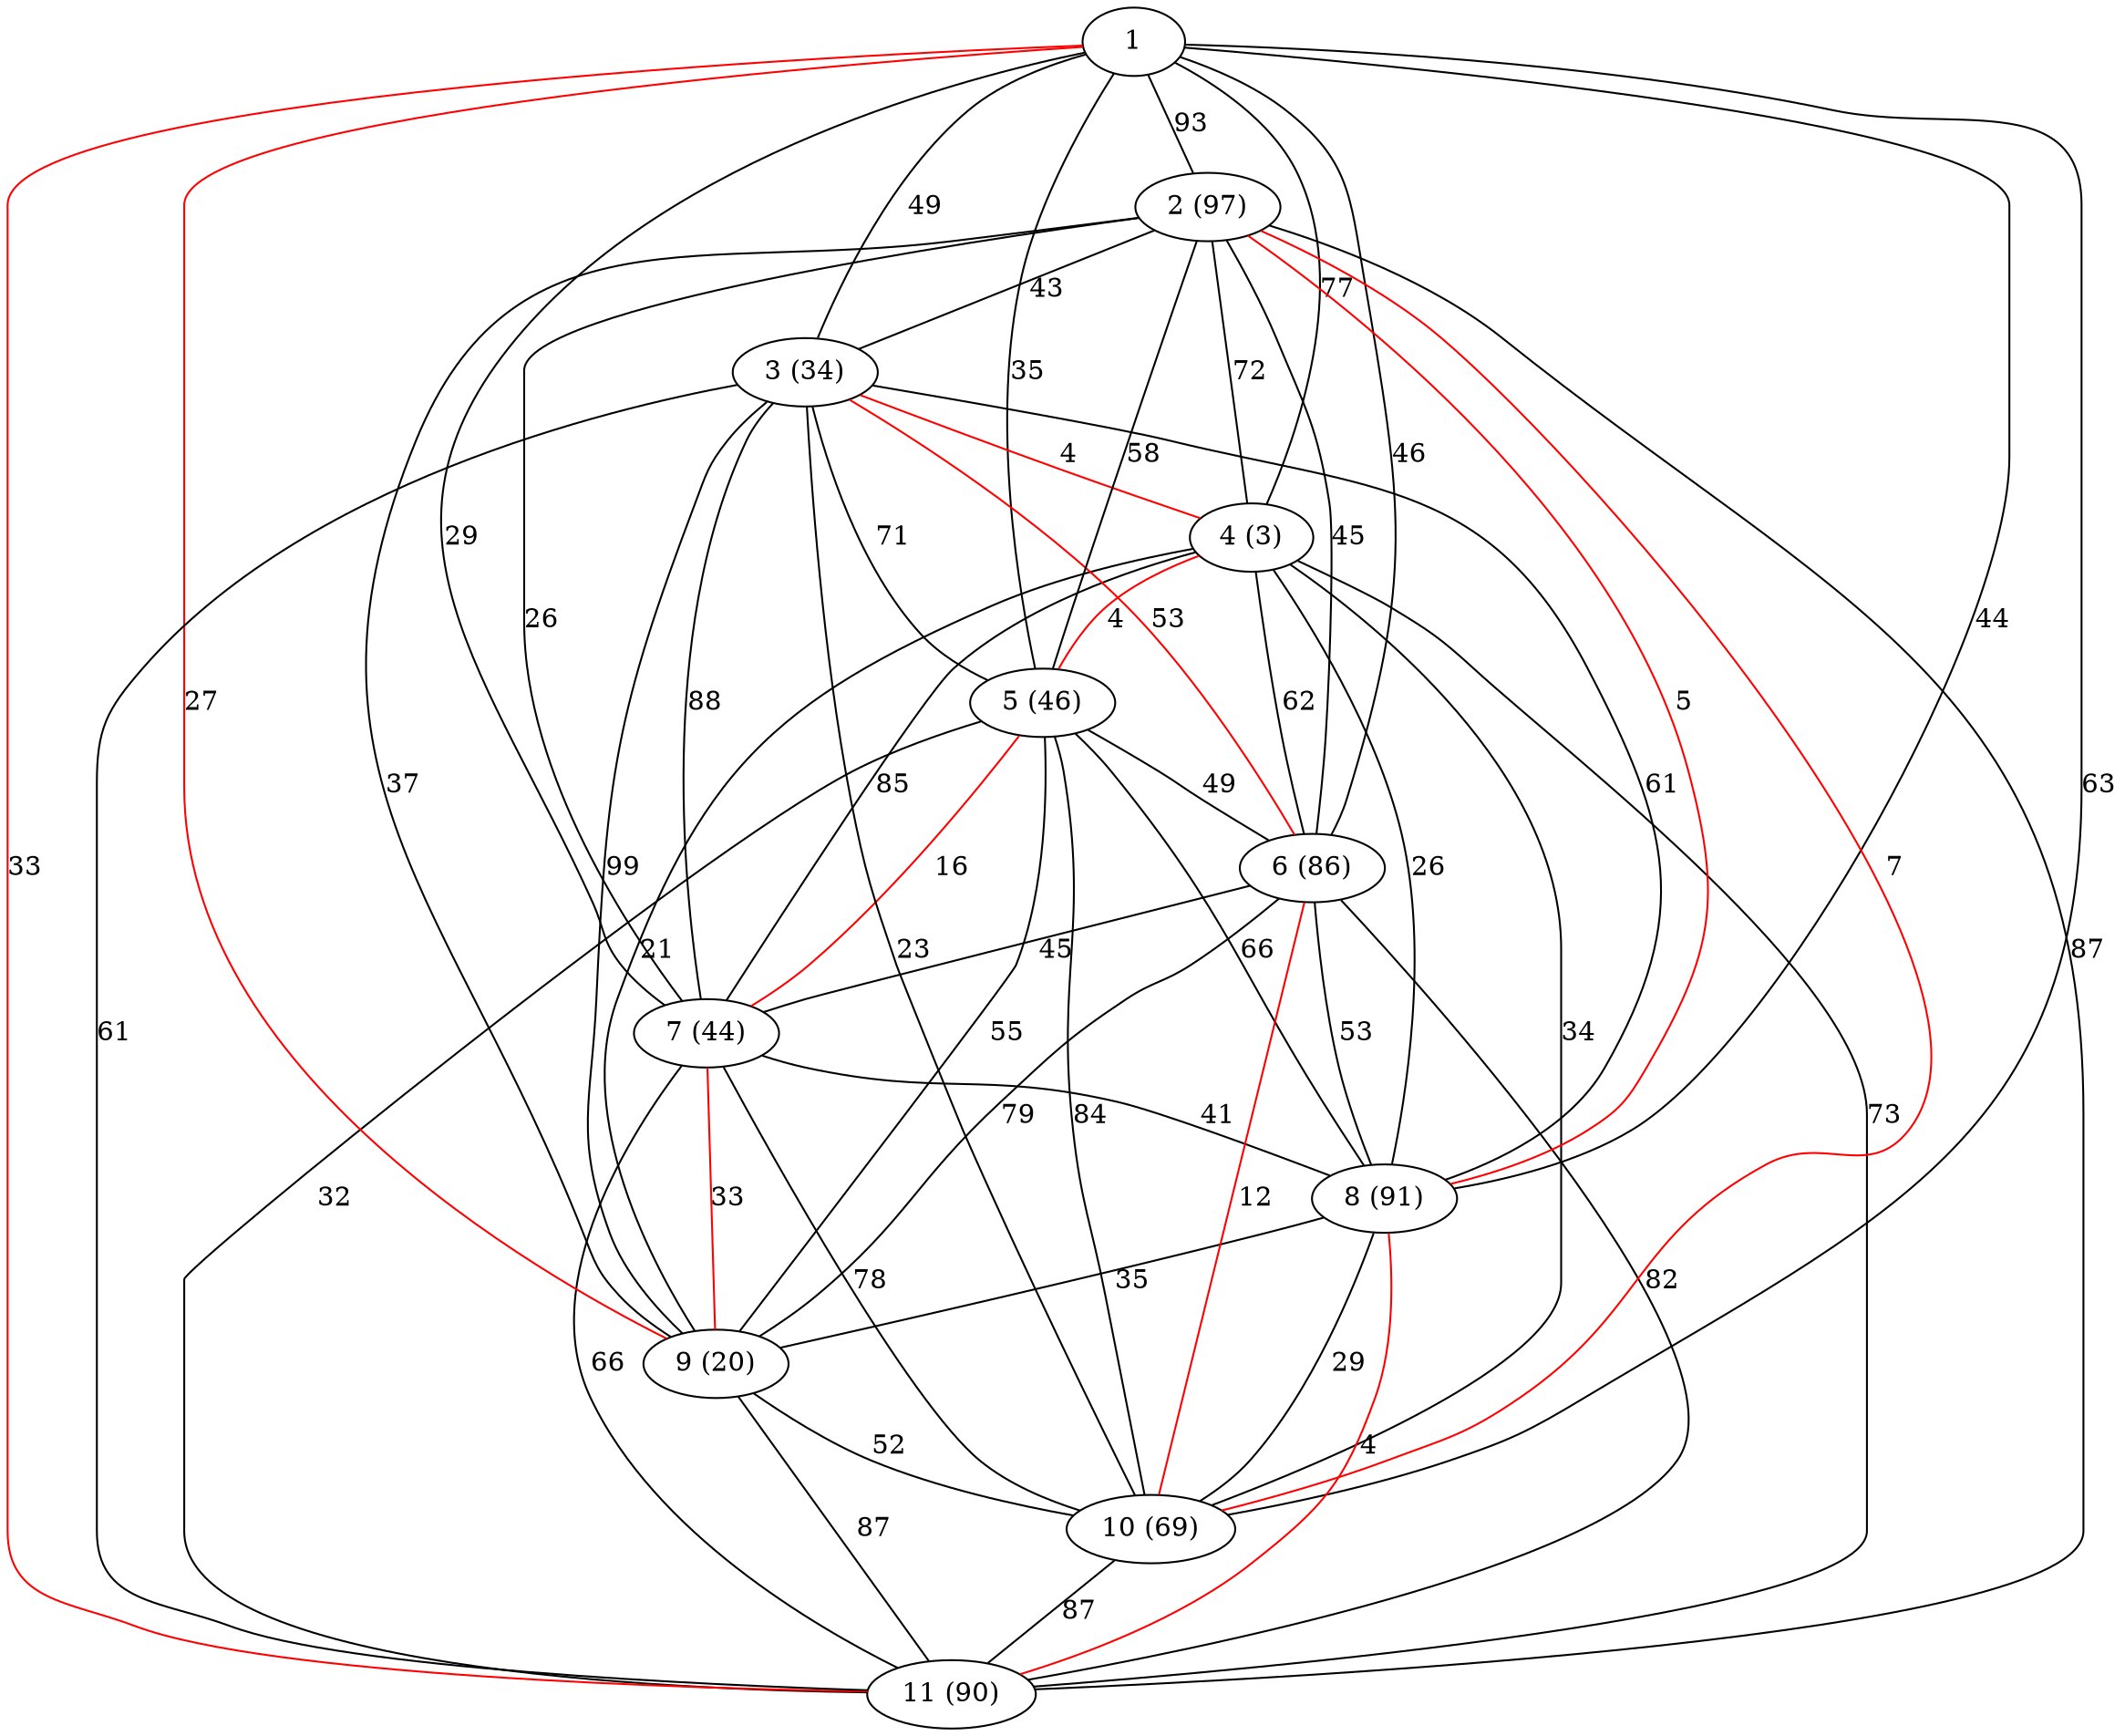 graph g {
5 -- 9 [label=55 color=black]
4 -- 7 [label=85 color=black]
1 -- 3 [label=49 color=black]
10 -- 11 [label=87 color=black]
4 -- 8 [label=26 color=black]
5 -- 6 [label=49 color=black]
2 -- 8 [label=5 color=red]
6 -- 9 [label=79 color=black]
8 -- 9 [label=35 color=black]
1 -- 6 [label=46 color=black]
7 -- 11 [label=66 color=black]
3 -- 7 [label=88 color=black]
2 -- 5 [label=58 color=black]
1 -- 11 [label=33 color=red]
5 -- 8 [label=66 color=black]
1 -- 2 [label=93 color=black]
6 -- 7 [label=45 color=black]
2 -- 9 [label=37 color=black]
3 -- 10 [label=23 color=black]
6 -- 10 [label=12 color=red]
8 -- 10 [label=29 color=black]
1 -- 5 [label=35 color=black]
9 -- 11 [label=87 color=black]
3 -- 6 [label=53 color=red]
1 -- 10 [label=63 color=black]
7 -- 9 [label=33 color=red]
4 -- 10 [label=34 color=black]
2 -- 6 [label=45 color=black]
7 -- 10 [label=78 color=black]
5 -- 11 [label=32 color=black]
4 -- 5 [label=4 color=red]
8 -- 11 [label=4 color=red]
6 -- 11 [label=82 color=black]
1 -- 4 [label=77 color=black]
2 -- 10 [label=7 color=red]
9 -- 10 [label=52 color=black]
3 -- 9 [label=99 color=black]
2 -- 3 [label=43 color=black]
1 -- 9 [label=27 color=red]
6 -- 8 [label=53 color=black]
4 -- 9 [label=21 color=black]
4 -- 11 [label=73 color=black]
3 -- 5 [label=71 color=black]
2 -- 7 [label=26 color=black]
5 -- 10 [label=84 color=black]
4 -- 6 [label=62 color=black]
7 -- 8 [label=41 color=black]
5 -- 7 [label=16 color=red]
2 -- 11 [label=87 color=black]
3 -- 8 [label=61 color=black]
3 -- 11 [label=61 color=black]
1 -- 8 [label=44 color=black]
1 -- 7 [label=29 color=black]
3 -- 4 [label=4 color=red]
2 -- 4 [label=72 color=black]
2 [label="2 (97)"]
3 [label="3 (34)"]
4 [label="4 (3)"]
5 [label="5 (46)"]
6 [label="6 (86)"]
7 [label="7 (44)"]
8 [label="8 (91)"]
9 [label="9 (20)"]
10 [label="10 (69)"]
11 [label="11 (90)"]
}